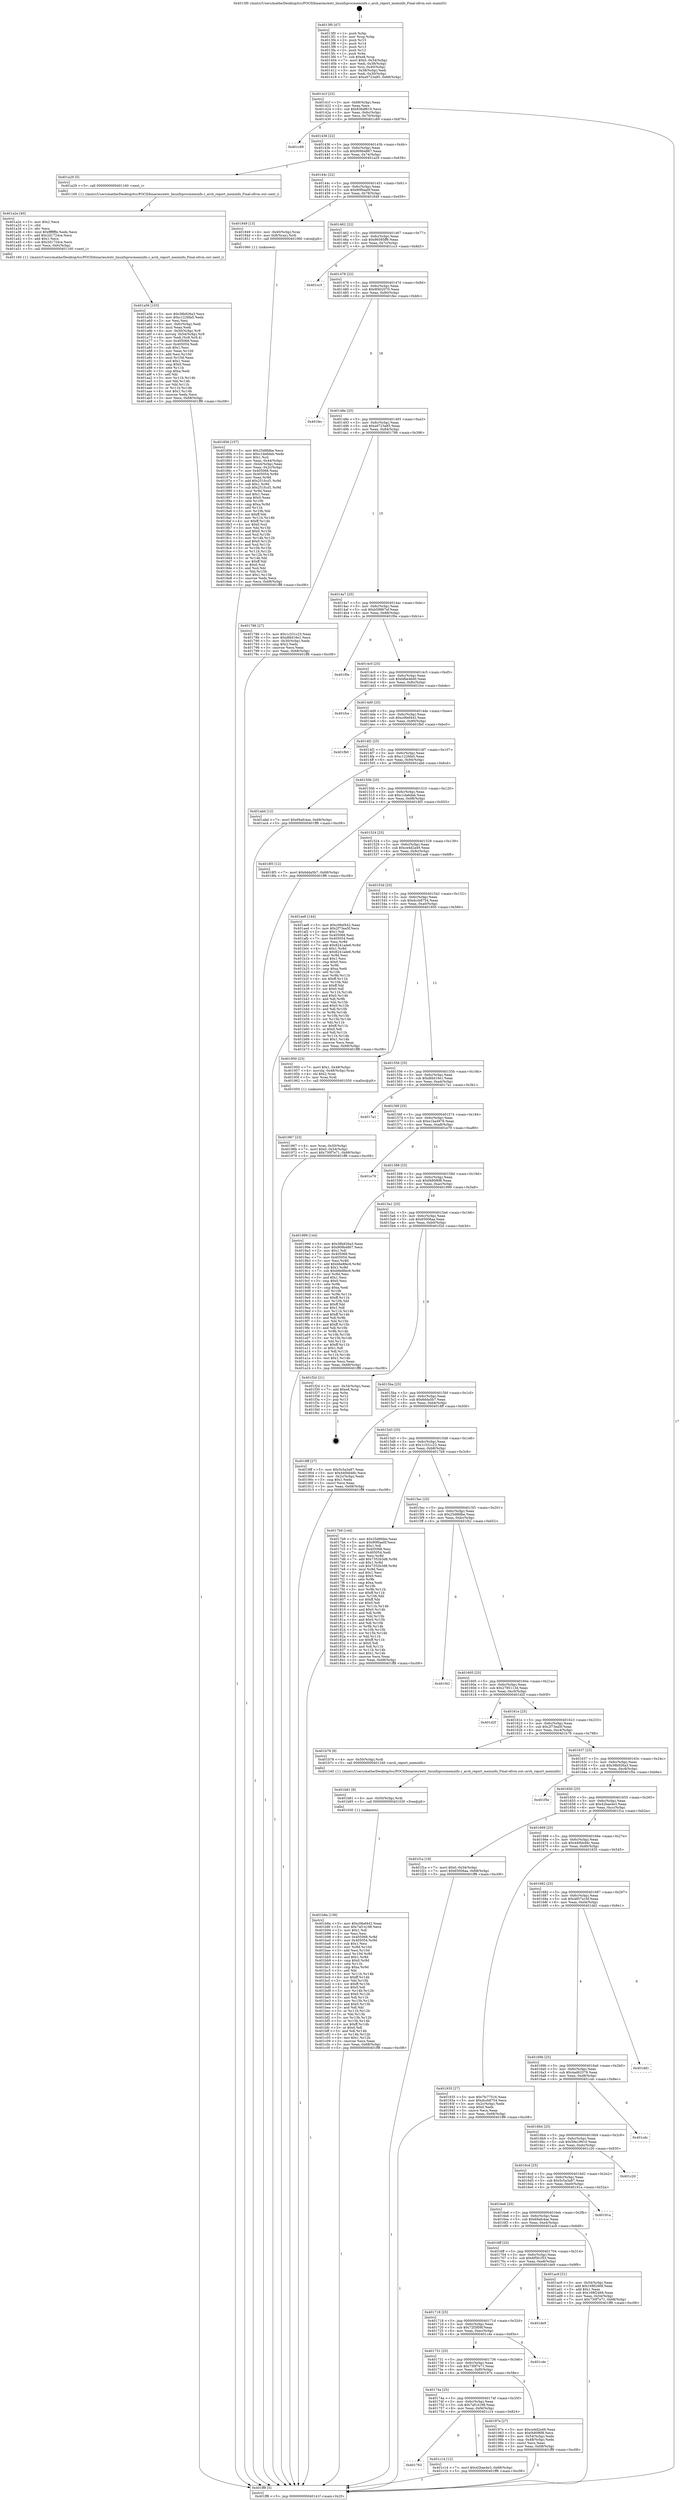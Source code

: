 digraph "0x4013f0" {
  label = "0x4013f0 (/mnt/c/Users/mathe/Desktop/tcc/POCII/binaries/extr_linuxfsprocmeminfo.c_arch_report_meminfo_Final-ollvm.out::main(0))"
  labelloc = "t"
  node[shape=record]

  Entry [label="",width=0.3,height=0.3,shape=circle,fillcolor=black,style=filled]
  "0x40141f" [label="{
     0x40141f [23]\l
     | [instrs]\l
     &nbsp;&nbsp;0x40141f \<+3\>: mov -0x68(%rbp),%eax\l
     &nbsp;&nbsp;0x401422 \<+2\>: mov %eax,%ecx\l
     &nbsp;&nbsp;0x401424 \<+6\>: sub $0x836df619,%ecx\l
     &nbsp;&nbsp;0x40142a \<+3\>: mov %eax,-0x6c(%rbp)\l
     &nbsp;&nbsp;0x40142d \<+3\>: mov %ecx,-0x70(%rbp)\l
     &nbsp;&nbsp;0x401430 \<+6\>: je 0000000000401c69 \<main+0x879\>\l
  }"]
  "0x401c69" [label="{
     0x401c69\l
  }", style=dashed]
  "0x401436" [label="{
     0x401436 [22]\l
     | [instrs]\l
     &nbsp;&nbsp;0x401436 \<+5\>: jmp 000000000040143b \<main+0x4b\>\l
     &nbsp;&nbsp;0x40143b \<+3\>: mov -0x6c(%rbp),%eax\l
     &nbsp;&nbsp;0x40143e \<+5\>: sub $0x909b4867,%eax\l
     &nbsp;&nbsp;0x401443 \<+3\>: mov %eax,-0x74(%rbp)\l
     &nbsp;&nbsp;0x401446 \<+6\>: je 0000000000401a29 \<main+0x639\>\l
  }"]
  Exit [label="",width=0.3,height=0.3,shape=circle,fillcolor=black,style=filled,peripheries=2]
  "0x401a29" [label="{
     0x401a29 [5]\l
     | [instrs]\l
     &nbsp;&nbsp;0x401a29 \<+5\>: call 0000000000401160 \<next_i\>\l
     | [calls]\l
     &nbsp;&nbsp;0x401160 \{1\} (/mnt/c/Users/mathe/Desktop/tcc/POCII/binaries/extr_linuxfsprocmeminfo.c_arch_report_meminfo_Final-ollvm.out::next_i)\l
  }"]
  "0x40144c" [label="{
     0x40144c [22]\l
     | [instrs]\l
     &nbsp;&nbsp;0x40144c \<+5\>: jmp 0000000000401451 \<main+0x61\>\l
     &nbsp;&nbsp;0x401451 \<+3\>: mov -0x6c(%rbp),%eax\l
     &nbsp;&nbsp;0x401454 \<+5\>: sub $0x90f0aa0f,%eax\l
     &nbsp;&nbsp;0x401459 \<+3\>: mov %eax,-0x78(%rbp)\l
     &nbsp;&nbsp;0x40145c \<+6\>: je 0000000000401849 \<main+0x459\>\l
  }"]
  "0x401763" [label="{
     0x401763\l
  }", style=dashed]
  "0x401849" [label="{
     0x401849 [13]\l
     | [instrs]\l
     &nbsp;&nbsp;0x401849 \<+4\>: mov -0x40(%rbp),%rax\l
     &nbsp;&nbsp;0x40184d \<+4\>: mov 0x8(%rax),%rdi\l
     &nbsp;&nbsp;0x401851 \<+5\>: call 0000000000401060 \<atoi@plt\>\l
     | [calls]\l
     &nbsp;&nbsp;0x401060 \{1\} (unknown)\l
  }"]
  "0x401462" [label="{
     0x401462 [22]\l
     | [instrs]\l
     &nbsp;&nbsp;0x401462 \<+5\>: jmp 0000000000401467 \<main+0x77\>\l
     &nbsp;&nbsp;0x401467 \<+3\>: mov -0x6c(%rbp),%eax\l
     &nbsp;&nbsp;0x40146a \<+5\>: sub $0x96585ff9,%eax\l
     &nbsp;&nbsp;0x40146f \<+3\>: mov %eax,-0x7c(%rbp)\l
     &nbsp;&nbsp;0x401472 \<+6\>: je 0000000000401cc3 \<main+0x8d3\>\l
  }"]
  "0x401c14" [label="{
     0x401c14 [12]\l
     | [instrs]\l
     &nbsp;&nbsp;0x401c14 \<+7\>: movl $0x42bae4e3,-0x68(%rbp)\l
     &nbsp;&nbsp;0x401c1b \<+5\>: jmp 0000000000401ff8 \<main+0xc08\>\l
  }"]
  "0x401cc3" [label="{
     0x401cc3\l
  }", style=dashed]
  "0x401478" [label="{
     0x401478 [22]\l
     | [instrs]\l
     &nbsp;&nbsp;0x401478 \<+5\>: jmp 000000000040147d \<main+0x8d\>\l
     &nbsp;&nbsp;0x40147d \<+3\>: mov -0x6c(%rbp),%eax\l
     &nbsp;&nbsp;0x401480 \<+5\>: sub $0x9f402070,%eax\l
     &nbsp;&nbsp;0x401485 \<+3\>: mov %eax,-0x80(%rbp)\l
     &nbsp;&nbsp;0x401488 \<+6\>: je 0000000000401fec \<main+0xbfc\>\l
  }"]
  "0x401b8a" [label="{
     0x401b8a [138]\l
     | [instrs]\l
     &nbsp;&nbsp;0x401b8a \<+5\>: mov $0xc06ef442,%eax\l
     &nbsp;&nbsp;0x401b8f \<+5\>: mov $0x7af14198,%ecx\l
     &nbsp;&nbsp;0x401b94 \<+2\>: mov $0x1,%dl\l
     &nbsp;&nbsp;0x401b96 \<+2\>: xor %esi,%esi\l
     &nbsp;&nbsp;0x401b98 \<+8\>: mov 0x405068,%r8d\l
     &nbsp;&nbsp;0x401ba0 \<+8\>: mov 0x405054,%r9d\l
     &nbsp;&nbsp;0x401ba8 \<+3\>: sub $0x1,%esi\l
     &nbsp;&nbsp;0x401bab \<+3\>: mov %r8d,%r10d\l
     &nbsp;&nbsp;0x401bae \<+3\>: add %esi,%r10d\l
     &nbsp;&nbsp;0x401bb1 \<+4\>: imul %r10d,%r8d\l
     &nbsp;&nbsp;0x401bb5 \<+4\>: and $0x1,%r8d\l
     &nbsp;&nbsp;0x401bb9 \<+4\>: cmp $0x0,%r8d\l
     &nbsp;&nbsp;0x401bbd \<+4\>: sete %r11b\l
     &nbsp;&nbsp;0x401bc1 \<+4\>: cmp $0xa,%r9d\l
     &nbsp;&nbsp;0x401bc5 \<+3\>: setl %bl\l
     &nbsp;&nbsp;0x401bc8 \<+3\>: mov %r11b,%r14b\l
     &nbsp;&nbsp;0x401bcb \<+4\>: xor $0xff,%r14b\l
     &nbsp;&nbsp;0x401bcf \<+3\>: mov %bl,%r15b\l
     &nbsp;&nbsp;0x401bd2 \<+4\>: xor $0xff,%r15b\l
     &nbsp;&nbsp;0x401bd6 \<+3\>: xor $0x0,%dl\l
     &nbsp;&nbsp;0x401bd9 \<+3\>: mov %r14b,%r12b\l
     &nbsp;&nbsp;0x401bdc \<+4\>: and $0x0,%r12b\l
     &nbsp;&nbsp;0x401be0 \<+3\>: and %dl,%r11b\l
     &nbsp;&nbsp;0x401be3 \<+3\>: mov %r15b,%r13b\l
     &nbsp;&nbsp;0x401be6 \<+4\>: and $0x0,%r13b\l
     &nbsp;&nbsp;0x401bea \<+2\>: and %dl,%bl\l
     &nbsp;&nbsp;0x401bec \<+3\>: or %r11b,%r12b\l
     &nbsp;&nbsp;0x401bef \<+3\>: or %bl,%r13b\l
     &nbsp;&nbsp;0x401bf2 \<+3\>: xor %r13b,%r12b\l
     &nbsp;&nbsp;0x401bf5 \<+3\>: or %r15b,%r14b\l
     &nbsp;&nbsp;0x401bf8 \<+4\>: xor $0xff,%r14b\l
     &nbsp;&nbsp;0x401bfc \<+3\>: or $0x0,%dl\l
     &nbsp;&nbsp;0x401bff \<+3\>: and %dl,%r14b\l
     &nbsp;&nbsp;0x401c02 \<+3\>: or %r14b,%r12b\l
     &nbsp;&nbsp;0x401c05 \<+4\>: test $0x1,%r12b\l
     &nbsp;&nbsp;0x401c09 \<+3\>: cmovne %ecx,%eax\l
     &nbsp;&nbsp;0x401c0c \<+3\>: mov %eax,-0x68(%rbp)\l
     &nbsp;&nbsp;0x401c0f \<+5\>: jmp 0000000000401ff8 \<main+0xc08\>\l
  }"]
  "0x401fec" [label="{
     0x401fec\l
  }", style=dashed]
  "0x40148e" [label="{
     0x40148e [25]\l
     | [instrs]\l
     &nbsp;&nbsp;0x40148e \<+5\>: jmp 0000000000401493 \<main+0xa3\>\l
     &nbsp;&nbsp;0x401493 \<+3\>: mov -0x6c(%rbp),%eax\l
     &nbsp;&nbsp;0x401496 \<+5\>: sub $0xa9723a85,%eax\l
     &nbsp;&nbsp;0x40149b \<+6\>: mov %eax,-0x84(%rbp)\l
     &nbsp;&nbsp;0x4014a1 \<+6\>: je 0000000000401786 \<main+0x396\>\l
  }"]
  "0x401b81" [label="{
     0x401b81 [9]\l
     | [instrs]\l
     &nbsp;&nbsp;0x401b81 \<+4\>: mov -0x50(%rbp),%rdi\l
     &nbsp;&nbsp;0x401b85 \<+5\>: call 0000000000401030 \<free@plt\>\l
     | [calls]\l
     &nbsp;&nbsp;0x401030 \{1\} (unknown)\l
  }"]
  "0x401786" [label="{
     0x401786 [27]\l
     | [instrs]\l
     &nbsp;&nbsp;0x401786 \<+5\>: mov $0x1c331c23,%eax\l
     &nbsp;&nbsp;0x40178b \<+5\>: mov $0xdfd416e1,%ecx\l
     &nbsp;&nbsp;0x401790 \<+3\>: mov -0x30(%rbp),%edx\l
     &nbsp;&nbsp;0x401793 \<+3\>: cmp $0x2,%edx\l
     &nbsp;&nbsp;0x401796 \<+3\>: cmovne %ecx,%eax\l
     &nbsp;&nbsp;0x401799 \<+3\>: mov %eax,-0x68(%rbp)\l
     &nbsp;&nbsp;0x40179c \<+5\>: jmp 0000000000401ff8 \<main+0xc08\>\l
  }"]
  "0x4014a7" [label="{
     0x4014a7 [25]\l
     | [instrs]\l
     &nbsp;&nbsp;0x4014a7 \<+5\>: jmp 00000000004014ac \<main+0xbc\>\l
     &nbsp;&nbsp;0x4014ac \<+3\>: mov -0x6c(%rbp),%eax\l
     &nbsp;&nbsp;0x4014af \<+5\>: sub $0xb59867ef,%eax\l
     &nbsp;&nbsp;0x4014b4 \<+6\>: mov %eax,-0x88(%rbp)\l
     &nbsp;&nbsp;0x4014ba \<+6\>: je 0000000000401f0e \<main+0xb1e\>\l
  }"]
  "0x401ff8" [label="{
     0x401ff8 [5]\l
     | [instrs]\l
     &nbsp;&nbsp;0x401ff8 \<+5\>: jmp 000000000040141f \<main+0x2f\>\l
  }"]
  "0x4013f0" [label="{
     0x4013f0 [47]\l
     | [instrs]\l
     &nbsp;&nbsp;0x4013f0 \<+1\>: push %rbp\l
     &nbsp;&nbsp;0x4013f1 \<+3\>: mov %rsp,%rbp\l
     &nbsp;&nbsp;0x4013f4 \<+2\>: push %r15\l
     &nbsp;&nbsp;0x4013f6 \<+2\>: push %r14\l
     &nbsp;&nbsp;0x4013f8 \<+2\>: push %r13\l
     &nbsp;&nbsp;0x4013fa \<+2\>: push %r12\l
     &nbsp;&nbsp;0x4013fc \<+1\>: push %rbx\l
     &nbsp;&nbsp;0x4013fd \<+7\>: sub $0xe8,%rsp\l
     &nbsp;&nbsp;0x401404 \<+7\>: movl $0x0,-0x34(%rbp)\l
     &nbsp;&nbsp;0x40140b \<+3\>: mov %edi,-0x38(%rbp)\l
     &nbsp;&nbsp;0x40140e \<+4\>: mov %rsi,-0x40(%rbp)\l
     &nbsp;&nbsp;0x401412 \<+3\>: mov -0x38(%rbp),%edi\l
     &nbsp;&nbsp;0x401415 \<+3\>: mov %edi,-0x30(%rbp)\l
     &nbsp;&nbsp;0x401418 \<+7\>: movl $0xa9723a85,-0x68(%rbp)\l
  }"]
  "0x401a56" [label="{
     0x401a56 [103]\l
     | [instrs]\l
     &nbsp;&nbsp;0x401a56 \<+5\>: mov $0x38b926a3,%ecx\l
     &nbsp;&nbsp;0x401a5b \<+5\>: mov $0xc1226fa5,%edx\l
     &nbsp;&nbsp;0x401a60 \<+2\>: xor %esi,%esi\l
     &nbsp;&nbsp;0x401a62 \<+6\>: mov -0xfc(%rbp),%edi\l
     &nbsp;&nbsp;0x401a68 \<+3\>: imul %eax,%edi\l
     &nbsp;&nbsp;0x401a6b \<+4\>: mov -0x50(%rbp),%r8\l
     &nbsp;&nbsp;0x401a6f \<+4\>: movslq -0x54(%rbp),%r9\l
     &nbsp;&nbsp;0x401a73 \<+4\>: mov %edi,(%r8,%r9,4)\l
     &nbsp;&nbsp;0x401a77 \<+7\>: mov 0x405068,%eax\l
     &nbsp;&nbsp;0x401a7e \<+7\>: mov 0x405054,%edi\l
     &nbsp;&nbsp;0x401a85 \<+3\>: sub $0x1,%esi\l
     &nbsp;&nbsp;0x401a88 \<+3\>: mov %eax,%r10d\l
     &nbsp;&nbsp;0x401a8b \<+3\>: add %esi,%r10d\l
     &nbsp;&nbsp;0x401a8e \<+4\>: imul %r10d,%eax\l
     &nbsp;&nbsp;0x401a92 \<+3\>: and $0x1,%eax\l
     &nbsp;&nbsp;0x401a95 \<+3\>: cmp $0x0,%eax\l
     &nbsp;&nbsp;0x401a98 \<+4\>: sete %r11b\l
     &nbsp;&nbsp;0x401a9c \<+3\>: cmp $0xa,%edi\l
     &nbsp;&nbsp;0x401a9f \<+3\>: setl %bl\l
     &nbsp;&nbsp;0x401aa2 \<+3\>: mov %r11b,%r14b\l
     &nbsp;&nbsp;0x401aa5 \<+3\>: and %bl,%r14b\l
     &nbsp;&nbsp;0x401aa8 \<+3\>: xor %bl,%r11b\l
     &nbsp;&nbsp;0x401aab \<+3\>: or %r11b,%r14b\l
     &nbsp;&nbsp;0x401aae \<+4\>: test $0x1,%r14b\l
     &nbsp;&nbsp;0x401ab2 \<+3\>: cmovne %edx,%ecx\l
     &nbsp;&nbsp;0x401ab5 \<+3\>: mov %ecx,-0x68(%rbp)\l
     &nbsp;&nbsp;0x401ab8 \<+5\>: jmp 0000000000401ff8 \<main+0xc08\>\l
  }"]
  "0x401f0e" [label="{
     0x401f0e\l
  }", style=dashed]
  "0x4014c0" [label="{
     0x4014c0 [25]\l
     | [instrs]\l
     &nbsp;&nbsp;0x4014c0 \<+5\>: jmp 00000000004014c5 \<main+0xd5\>\l
     &nbsp;&nbsp;0x4014c5 \<+3\>: mov -0x6c(%rbp),%eax\l
     &nbsp;&nbsp;0x4014c8 \<+5\>: sub $0xbfbe46d0,%eax\l
     &nbsp;&nbsp;0x4014cd \<+6\>: mov %eax,-0x8c(%rbp)\l
     &nbsp;&nbsp;0x4014d3 \<+6\>: je 0000000000401fce \<main+0xbde\>\l
  }"]
  "0x401a2e" [label="{
     0x401a2e [40]\l
     | [instrs]\l
     &nbsp;&nbsp;0x401a2e \<+5\>: mov $0x2,%ecx\l
     &nbsp;&nbsp;0x401a33 \<+1\>: cltd\l
     &nbsp;&nbsp;0x401a34 \<+2\>: idiv %ecx\l
     &nbsp;&nbsp;0x401a36 \<+6\>: imul $0xfffffffe,%edx,%ecx\l
     &nbsp;&nbsp;0x401a3c \<+6\>: add $0x2d1724ce,%ecx\l
     &nbsp;&nbsp;0x401a42 \<+3\>: add $0x1,%ecx\l
     &nbsp;&nbsp;0x401a45 \<+6\>: sub $0x2d1724ce,%ecx\l
     &nbsp;&nbsp;0x401a4b \<+6\>: mov %ecx,-0xfc(%rbp)\l
     &nbsp;&nbsp;0x401a51 \<+5\>: call 0000000000401160 \<next_i\>\l
     | [calls]\l
     &nbsp;&nbsp;0x401160 \{1\} (/mnt/c/Users/mathe/Desktop/tcc/POCII/binaries/extr_linuxfsprocmeminfo.c_arch_report_meminfo_Final-ollvm.out::next_i)\l
  }"]
  "0x401fce" [label="{
     0x401fce\l
  }", style=dashed]
  "0x4014d9" [label="{
     0x4014d9 [25]\l
     | [instrs]\l
     &nbsp;&nbsp;0x4014d9 \<+5\>: jmp 00000000004014de \<main+0xee\>\l
     &nbsp;&nbsp;0x4014de \<+3\>: mov -0x6c(%rbp),%eax\l
     &nbsp;&nbsp;0x4014e1 \<+5\>: sub $0xc06ef442,%eax\l
     &nbsp;&nbsp;0x4014e6 \<+6\>: mov %eax,-0x90(%rbp)\l
     &nbsp;&nbsp;0x4014ec \<+6\>: je 0000000000401fb0 \<main+0xbc0\>\l
  }"]
  "0x40174a" [label="{
     0x40174a [25]\l
     | [instrs]\l
     &nbsp;&nbsp;0x40174a \<+5\>: jmp 000000000040174f \<main+0x35f\>\l
     &nbsp;&nbsp;0x40174f \<+3\>: mov -0x6c(%rbp),%eax\l
     &nbsp;&nbsp;0x401752 \<+5\>: sub $0x7af14198,%eax\l
     &nbsp;&nbsp;0x401757 \<+6\>: mov %eax,-0xf4(%rbp)\l
     &nbsp;&nbsp;0x40175d \<+6\>: je 0000000000401c14 \<main+0x824\>\l
  }"]
  "0x401fb0" [label="{
     0x401fb0\l
  }", style=dashed]
  "0x4014f2" [label="{
     0x4014f2 [25]\l
     | [instrs]\l
     &nbsp;&nbsp;0x4014f2 \<+5\>: jmp 00000000004014f7 \<main+0x107\>\l
     &nbsp;&nbsp;0x4014f7 \<+3\>: mov -0x6c(%rbp),%eax\l
     &nbsp;&nbsp;0x4014fa \<+5\>: sub $0xc1226fa5,%eax\l
     &nbsp;&nbsp;0x4014ff \<+6\>: mov %eax,-0x94(%rbp)\l
     &nbsp;&nbsp;0x401505 \<+6\>: je 0000000000401abd \<main+0x6cd\>\l
  }"]
  "0x40197e" [label="{
     0x40197e [27]\l
     | [instrs]\l
     &nbsp;&nbsp;0x40197e \<+5\>: mov $0xce4d2a49,%eax\l
     &nbsp;&nbsp;0x401983 \<+5\>: mov $0xf480f6f8,%ecx\l
     &nbsp;&nbsp;0x401988 \<+3\>: mov -0x54(%rbp),%edx\l
     &nbsp;&nbsp;0x40198b \<+3\>: cmp -0x48(%rbp),%edx\l
     &nbsp;&nbsp;0x40198e \<+3\>: cmovl %ecx,%eax\l
     &nbsp;&nbsp;0x401991 \<+3\>: mov %eax,-0x68(%rbp)\l
     &nbsp;&nbsp;0x401994 \<+5\>: jmp 0000000000401ff8 \<main+0xc08\>\l
  }"]
  "0x401abd" [label="{
     0x401abd [12]\l
     | [instrs]\l
     &nbsp;&nbsp;0x401abd \<+7\>: movl $0x69afc4ae,-0x68(%rbp)\l
     &nbsp;&nbsp;0x401ac4 \<+5\>: jmp 0000000000401ff8 \<main+0xc08\>\l
  }"]
  "0x40150b" [label="{
     0x40150b [25]\l
     | [instrs]\l
     &nbsp;&nbsp;0x40150b \<+5\>: jmp 0000000000401510 \<main+0x120\>\l
     &nbsp;&nbsp;0x401510 \<+3\>: mov -0x6c(%rbp),%eax\l
     &nbsp;&nbsp;0x401513 \<+5\>: sub $0xc1da6dab,%eax\l
     &nbsp;&nbsp;0x401518 \<+6\>: mov %eax,-0x98(%rbp)\l
     &nbsp;&nbsp;0x40151e \<+6\>: je 00000000004018f3 \<main+0x503\>\l
  }"]
  "0x401731" [label="{
     0x401731 [25]\l
     | [instrs]\l
     &nbsp;&nbsp;0x401731 \<+5\>: jmp 0000000000401736 \<main+0x346\>\l
     &nbsp;&nbsp;0x401736 \<+3\>: mov -0x6c(%rbp),%eax\l
     &nbsp;&nbsp;0x401739 \<+5\>: sub $0x730f7e71,%eax\l
     &nbsp;&nbsp;0x40173e \<+6\>: mov %eax,-0xf0(%rbp)\l
     &nbsp;&nbsp;0x401744 \<+6\>: je 000000000040197e \<main+0x58e\>\l
  }"]
  "0x4018f3" [label="{
     0x4018f3 [12]\l
     | [instrs]\l
     &nbsp;&nbsp;0x4018f3 \<+7\>: movl $0x6dda5b7,-0x68(%rbp)\l
     &nbsp;&nbsp;0x4018fa \<+5\>: jmp 0000000000401ff8 \<main+0xc08\>\l
  }"]
  "0x401524" [label="{
     0x401524 [25]\l
     | [instrs]\l
     &nbsp;&nbsp;0x401524 \<+5\>: jmp 0000000000401529 \<main+0x139\>\l
     &nbsp;&nbsp;0x401529 \<+3\>: mov -0x6c(%rbp),%eax\l
     &nbsp;&nbsp;0x40152c \<+5\>: sub $0xce4d2a49,%eax\l
     &nbsp;&nbsp;0x401531 \<+6\>: mov %eax,-0x9c(%rbp)\l
     &nbsp;&nbsp;0x401537 \<+6\>: je 0000000000401ae8 \<main+0x6f8\>\l
  }"]
  "0x401c4e" [label="{
     0x401c4e\l
  }", style=dashed]
  "0x401ae8" [label="{
     0x401ae8 [144]\l
     | [instrs]\l
     &nbsp;&nbsp;0x401ae8 \<+5\>: mov $0xc06ef442,%eax\l
     &nbsp;&nbsp;0x401aed \<+5\>: mov $0x2f73ea5f,%ecx\l
     &nbsp;&nbsp;0x401af2 \<+2\>: mov $0x1,%dl\l
     &nbsp;&nbsp;0x401af4 \<+7\>: mov 0x405068,%esi\l
     &nbsp;&nbsp;0x401afb \<+7\>: mov 0x405054,%edi\l
     &nbsp;&nbsp;0x401b02 \<+3\>: mov %esi,%r8d\l
     &nbsp;&nbsp;0x401b05 \<+7\>: add $0x8241ade6,%r8d\l
     &nbsp;&nbsp;0x401b0c \<+4\>: sub $0x1,%r8d\l
     &nbsp;&nbsp;0x401b10 \<+7\>: sub $0x8241ade6,%r8d\l
     &nbsp;&nbsp;0x401b17 \<+4\>: imul %r8d,%esi\l
     &nbsp;&nbsp;0x401b1b \<+3\>: and $0x1,%esi\l
     &nbsp;&nbsp;0x401b1e \<+3\>: cmp $0x0,%esi\l
     &nbsp;&nbsp;0x401b21 \<+4\>: sete %r9b\l
     &nbsp;&nbsp;0x401b25 \<+3\>: cmp $0xa,%edi\l
     &nbsp;&nbsp;0x401b28 \<+4\>: setl %r10b\l
     &nbsp;&nbsp;0x401b2c \<+3\>: mov %r9b,%r11b\l
     &nbsp;&nbsp;0x401b2f \<+4\>: xor $0xff,%r11b\l
     &nbsp;&nbsp;0x401b33 \<+3\>: mov %r10b,%bl\l
     &nbsp;&nbsp;0x401b36 \<+3\>: xor $0xff,%bl\l
     &nbsp;&nbsp;0x401b39 \<+3\>: xor $0x0,%dl\l
     &nbsp;&nbsp;0x401b3c \<+3\>: mov %r11b,%r14b\l
     &nbsp;&nbsp;0x401b3f \<+4\>: and $0x0,%r14b\l
     &nbsp;&nbsp;0x401b43 \<+3\>: and %dl,%r9b\l
     &nbsp;&nbsp;0x401b46 \<+3\>: mov %bl,%r15b\l
     &nbsp;&nbsp;0x401b49 \<+4\>: and $0x0,%r15b\l
     &nbsp;&nbsp;0x401b4d \<+3\>: and %dl,%r10b\l
     &nbsp;&nbsp;0x401b50 \<+3\>: or %r9b,%r14b\l
     &nbsp;&nbsp;0x401b53 \<+3\>: or %r10b,%r15b\l
     &nbsp;&nbsp;0x401b56 \<+3\>: xor %r15b,%r14b\l
     &nbsp;&nbsp;0x401b59 \<+3\>: or %bl,%r11b\l
     &nbsp;&nbsp;0x401b5c \<+4\>: xor $0xff,%r11b\l
     &nbsp;&nbsp;0x401b60 \<+3\>: or $0x0,%dl\l
     &nbsp;&nbsp;0x401b63 \<+3\>: and %dl,%r11b\l
     &nbsp;&nbsp;0x401b66 \<+3\>: or %r11b,%r14b\l
     &nbsp;&nbsp;0x401b69 \<+4\>: test $0x1,%r14b\l
     &nbsp;&nbsp;0x401b6d \<+3\>: cmovne %ecx,%eax\l
     &nbsp;&nbsp;0x401b70 \<+3\>: mov %eax,-0x68(%rbp)\l
     &nbsp;&nbsp;0x401b73 \<+5\>: jmp 0000000000401ff8 \<main+0xc08\>\l
  }"]
  "0x40153d" [label="{
     0x40153d [25]\l
     | [instrs]\l
     &nbsp;&nbsp;0x40153d \<+5\>: jmp 0000000000401542 \<main+0x152\>\l
     &nbsp;&nbsp;0x401542 \<+3\>: mov -0x6c(%rbp),%eax\l
     &nbsp;&nbsp;0x401545 \<+5\>: sub $0xdccb8754,%eax\l
     &nbsp;&nbsp;0x40154a \<+6\>: mov %eax,-0xa0(%rbp)\l
     &nbsp;&nbsp;0x401550 \<+6\>: je 0000000000401950 \<main+0x560\>\l
  }"]
  "0x401718" [label="{
     0x401718 [25]\l
     | [instrs]\l
     &nbsp;&nbsp;0x401718 \<+5\>: jmp 000000000040171d \<main+0x32d\>\l
     &nbsp;&nbsp;0x40171d \<+3\>: mov -0x6c(%rbp),%eax\l
     &nbsp;&nbsp;0x401720 \<+5\>: sub $0x72f3f09f,%eax\l
     &nbsp;&nbsp;0x401725 \<+6\>: mov %eax,-0xec(%rbp)\l
     &nbsp;&nbsp;0x40172b \<+6\>: je 0000000000401c4e \<main+0x85e\>\l
  }"]
  "0x401950" [label="{
     0x401950 [23]\l
     | [instrs]\l
     &nbsp;&nbsp;0x401950 \<+7\>: movl $0x1,-0x48(%rbp)\l
     &nbsp;&nbsp;0x401957 \<+4\>: movslq -0x48(%rbp),%rax\l
     &nbsp;&nbsp;0x40195b \<+4\>: shl $0x2,%rax\l
     &nbsp;&nbsp;0x40195f \<+3\>: mov %rax,%rdi\l
     &nbsp;&nbsp;0x401962 \<+5\>: call 0000000000401050 \<malloc@plt\>\l
     | [calls]\l
     &nbsp;&nbsp;0x401050 \{1\} (unknown)\l
  }"]
  "0x401556" [label="{
     0x401556 [25]\l
     | [instrs]\l
     &nbsp;&nbsp;0x401556 \<+5\>: jmp 000000000040155b \<main+0x16b\>\l
     &nbsp;&nbsp;0x40155b \<+3\>: mov -0x6c(%rbp),%eax\l
     &nbsp;&nbsp;0x40155e \<+5\>: sub $0xdfd416e1,%eax\l
     &nbsp;&nbsp;0x401563 \<+6\>: mov %eax,-0xa4(%rbp)\l
     &nbsp;&nbsp;0x401569 \<+6\>: je 00000000004017a1 \<main+0x3b1\>\l
  }"]
  "0x401de9" [label="{
     0x401de9\l
  }", style=dashed]
  "0x4017a1" [label="{
     0x4017a1\l
  }", style=dashed]
  "0x40156f" [label="{
     0x40156f [25]\l
     | [instrs]\l
     &nbsp;&nbsp;0x40156f \<+5\>: jmp 0000000000401574 \<main+0x184\>\l
     &nbsp;&nbsp;0x401574 \<+3\>: mov -0x6c(%rbp),%eax\l
     &nbsp;&nbsp;0x401577 \<+5\>: sub $0xe1ba4976,%eax\l
     &nbsp;&nbsp;0x40157c \<+6\>: mov %eax,-0xa8(%rbp)\l
     &nbsp;&nbsp;0x401582 \<+6\>: je 0000000000401e79 \<main+0xa89\>\l
  }"]
  "0x4016ff" [label="{
     0x4016ff [25]\l
     | [instrs]\l
     &nbsp;&nbsp;0x4016ff \<+5\>: jmp 0000000000401704 \<main+0x314\>\l
     &nbsp;&nbsp;0x401704 \<+3\>: mov -0x6c(%rbp),%eax\l
     &nbsp;&nbsp;0x401707 \<+5\>: sub $0x6f581f53,%eax\l
     &nbsp;&nbsp;0x40170c \<+6\>: mov %eax,-0xe8(%rbp)\l
     &nbsp;&nbsp;0x401712 \<+6\>: je 0000000000401de9 \<main+0x9f9\>\l
  }"]
  "0x401e79" [label="{
     0x401e79\l
  }", style=dashed]
  "0x401588" [label="{
     0x401588 [25]\l
     | [instrs]\l
     &nbsp;&nbsp;0x401588 \<+5\>: jmp 000000000040158d \<main+0x19d\>\l
     &nbsp;&nbsp;0x40158d \<+3\>: mov -0x6c(%rbp),%eax\l
     &nbsp;&nbsp;0x401590 \<+5\>: sub $0xf480f6f8,%eax\l
     &nbsp;&nbsp;0x401595 \<+6\>: mov %eax,-0xac(%rbp)\l
     &nbsp;&nbsp;0x40159b \<+6\>: je 0000000000401999 \<main+0x5a9\>\l
  }"]
  "0x401ac9" [label="{
     0x401ac9 [31]\l
     | [instrs]\l
     &nbsp;&nbsp;0x401ac9 \<+3\>: mov -0x54(%rbp),%eax\l
     &nbsp;&nbsp;0x401acc \<+5\>: add $0x168f2468,%eax\l
     &nbsp;&nbsp;0x401ad1 \<+3\>: add $0x1,%eax\l
     &nbsp;&nbsp;0x401ad4 \<+5\>: sub $0x168f2468,%eax\l
     &nbsp;&nbsp;0x401ad9 \<+3\>: mov %eax,-0x54(%rbp)\l
     &nbsp;&nbsp;0x401adc \<+7\>: movl $0x730f7e71,-0x68(%rbp)\l
     &nbsp;&nbsp;0x401ae3 \<+5\>: jmp 0000000000401ff8 \<main+0xc08\>\l
  }"]
  "0x401999" [label="{
     0x401999 [144]\l
     | [instrs]\l
     &nbsp;&nbsp;0x401999 \<+5\>: mov $0x38b926a3,%eax\l
     &nbsp;&nbsp;0x40199e \<+5\>: mov $0x909b4867,%ecx\l
     &nbsp;&nbsp;0x4019a3 \<+2\>: mov $0x1,%dl\l
     &nbsp;&nbsp;0x4019a5 \<+7\>: mov 0x405068,%esi\l
     &nbsp;&nbsp;0x4019ac \<+7\>: mov 0x405054,%edi\l
     &nbsp;&nbsp;0x4019b3 \<+3\>: mov %esi,%r8d\l
     &nbsp;&nbsp;0x4019b6 \<+7\>: add $0xb6e8fec6,%r8d\l
     &nbsp;&nbsp;0x4019bd \<+4\>: sub $0x1,%r8d\l
     &nbsp;&nbsp;0x4019c1 \<+7\>: sub $0xb6e8fec6,%r8d\l
     &nbsp;&nbsp;0x4019c8 \<+4\>: imul %r8d,%esi\l
     &nbsp;&nbsp;0x4019cc \<+3\>: and $0x1,%esi\l
     &nbsp;&nbsp;0x4019cf \<+3\>: cmp $0x0,%esi\l
     &nbsp;&nbsp;0x4019d2 \<+4\>: sete %r9b\l
     &nbsp;&nbsp;0x4019d6 \<+3\>: cmp $0xa,%edi\l
     &nbsp;&nbsp;0x4019d9 \<+4\>: setl %r10b\l
     &nbsp;&nbsp;0x4019dd \<+3\>: mov %r9b,%r11b\l
     &nbsp;&nbsp;0x4019e0 \<+4\>: xor $0xff,%r11b\l
     &nbsp;&nbsp;0x4019e4 \<+3\>: mov %r10b,%bl\l
     &nbsp;&nbsp;0x4019e7 \<+3\>: xor $0xff,%bl\l
     &nbsp;&nbsp;0x4019ea \<+3\>: xor $0x1,%dl\l
     &nbsp;&nbsp;0x4019ed \<+3\>: mov %r11b,%r14b\l
     &nbsp;&nbsp;0x4019f0 \<+4\>: and $0xff,%r14b\l
     &nbsp;&nbsp;0x4019f4 \<+3\>: and %dl,%r9b\l
     &nbsp;&nbsp;0x4019f7 \<+3\>: mov %bl,%r15b\l
     &nbsp;&nbsp;0x4019fa \<+4\>: and $0xff,%r15b\l
     &nbsp;&nbsp;0x4019fe \<+3\>: and %dl,%r10b\l
     &nbsp;&nbsp;0x401a01 \<+3\>: or %r9b,%r14b\l
     &nbsp;&nbsp;0x401a04 \<+3\>: or %r10b,%r15b\l
     &nbsp;&nbsp;0x401a07 \<+3\>: xor %r15b,%r14b\l
     &nbsp;&nbsp;0x401a0a \<+3\>: or %bl,%r11b\l
     &nbsp;&nbsp;0x401a0d \<+4\>: xor $0xff,%r11b\l
     &nbsp;&nbsp;0x401a11 \<+3\>: or $0x1,%dl\l
     &nbsp;&nbsp;0x401a14 \<+3\>: and %dl,%r11b\l
     &nbsp;&nbsp;0x401a17 \<+3\>: or %r11b,%r14b\l
     &nbsp;&nbsp;0x401a1a \<+4\>: test $0x1,%r14b\l
     &nbsp;&nbsp;0x401a1e \<+3\>: cmovne %ecx,%eax\l
     &nbsp;&nbsp;0x401a21 \<+3\>: mov %eax,-0x68(%rbp)\l
     &nbsp;&nbsp;0x401a24 \<+5\>: jmp 0000000000401ff8 \<main+0xc08\>\l
  }"]
  "0x4015a1" [label="{
     0x4015a1 [25]\l
     | [instrs]\l
     &nbsp;&nbsp;0x4015a1 \<+5\>: jmp 00000000004015a6 \<main+0x1b6\>\l
     &nbsp;&nbsp;0x4015a6 \<+3\>: mov -0x6c(%rbp),%eax\l
     &nbsp;&nbsp;0x4015a9 \<+5\>: sub $0x65006aa,%eax\l
     &nbsp;&nbsp;0x4015ae \<+6\>: mov %eax,-0xb0(%rbp)\l
     &nbsp;&nbsp;0x4015b4 \<+6\>: je 0000000000401f2d \<main+0xb3d\>\l
  }"]
  "0x4016e6" [label="{
     0x4016e6 [25]\l
     | [instrs]\l
     &nbsp;&nbsp;0x4016e6 \<+5\>: jmp 00000000004016eb \<main+0x2fb\>\l
     &nbsp;&nbsp;0x4016eb \<+3\>: mov -0x6c(%rbp),%eax\l
     &nbsp;&nbsp;0x4016ee \<+5\>: sub $0x69afc4ae,%eax\l
     &nbsp;&nbsp;0x4016f3 \<+6\>: mov %eax,-0xe4(%rbp)\l
     &nbsp;&nbsp;0x4016f9 \<+6\>: je 0000000000401ac9 \<main+0x6d9\>\l
  }"]
  "0x401f2d" [label="{
     0x401f2d [21]\l
     | [instrs]\l
     &nbsp;&nbsp;0x401f2d \<+3\>: mov -0x34(%rbp),%eax\l
     &nbsp;&nbsp;0x401f30 \<+7\>: add $0xe8,%rsp\l
     &nbsp;&nbsp;0x401f37 \<+1\>: pop %rbx\l
     &nbsp;&nbsp;0x401f38 \<+2\>: pop %r12\l
     &nbsp;&nbsp;0x401f3a \<+2\>: pop %r13\l
     &nbsp;&nbsp;0x401f3c \<+2\>: pop %r14\l
     &nbsp;&nbsp;0x401f3e \<+2\>: pop %r15\l
     &nbsp;&nbsp;0x401f40 \<+1\>: pop %rbp\l
     &nbsp;&nbsp;0x401f41 \<+1\>: ret\l
  }"]
  "0x4015ba" [label="{
     0x4015ba [25]\l
     | [instrs]\l
     &nbsp;&nbsp;0x4015ba \<+5\>: jmp 00000000004015bf \<main+0x1cf\>\l
     &nbsp;&nbsp;0x4015bf \<+3\>: mov -0x6c(%rbp),%eax\l
     &nbsp;&nbsp;0x4015c2 \<+5\>: sub $0x6dda5b7,%eax\l
     &nbsp;&nbsp;0x4015c7 \<+6\>: mov %eax,-0xb4(%rbp)\l
     &nbsp;&nbsp;0x4015cd \<+6\>: je 00000000004018ff \<main+0x50f\>\l
  }"]
  "0x40191a" [label="{
     0x40191a\l
  }", style=dashed]
  "0x4018ff" [label="{
     0x4018ff [27]\l
     | [instrs]\l
     &nbsp;&nbsp;0x4018ff \<+5\>: mov $0x5c5a3a87,%eax\l
     &nbsp;&nbsp;0x401904 \<+5\>: mov $0x440bb48c,%ecx\l
     &nbsp;&nbsp;0x401909 \<+3\>: mov -0x2c(%rbp),%edx\l
     &nbsp;&nbsp;0x40190c \<+3\>: cmp $0x1,%edx\l
     &nbsp;&nbsp;0x40190f \<+3\>: cmovl %ecx,%eax\l
     &nbsp;&nbsp;0x401912 \<+3\>: mov %eax,-0x68(%rbp)\l
     &nbsp;&nbsp;0x401915 \<+5\>: jmp 0000000000401ff8 \<main+0xc08\>\l
  }"]
  "0x4015d3" [label="{
     0x4015d3 [25]\l
     | [instrs]\l
     &nbsp;&nbsp;0x4015d3 \<+5\>: jmp 00000000004015d8 \<main+0x1e8\>\l
     &nbsp;&nbsp;0x4015d8 \<+3\>: mov -0x6c(%rbp),%eax\l
     &nbsp;&nbsp;0x4015db \<+5\>: sub $0x1c331c23,%eax\l
     &nbsp;&nbsp;0x4015e0 \<+6\>: mov %eax,-0xb8(%rbp)\l
     &nbsp;&nbsp;0x4015e6 \<+6\>: je 00000000004017b9 \<main+0x3c9\>\l
  }"]
  "0x4016cd" [label="{
     0x4016cd [25]\l
     | [instrs]\l
     &nbsp;&nbsp;0x4016cd \<+5\>: jmp 00000000004016d2 \<main+0x2e2\>\l
     &nbsp;&nbsp;0x4016d2 \<+3\>: mov -0x6c(%rbp),%eax\l
     &nbsp;&nbsp;0x4016d5 \<+5\>: sub $0x5c5a3a87,%eax\l
     &nbsp;&nbsp;0x4016da \<+6\>: mov %eax,-0xe0(%rbp)\l
     &nbsp;&nbsp;0x4016e0 \<+6\>: je 000000000040191a \<main+0x52a\>\l
  }"]
  "0x4017b9" [label="{
     0x4017b9 [144]\l
     | [instrs]\l
     &nbsp;&nbsp;0x4017b9 \<+5\>: mov $0x25d8fdbe,%eax\l
     &nbsp;&nbsp;0x4017be \<+5\>: mov $0x90f0aa0f,%ecx\l
     &nbsp;&nbsp;0x4017c3 \<+2\>: mov $0x1,%dl\l
     &nbsp;&nbsp;0x4017c5 \<+7\>: mov 0x405068,%esi\l
     &nbsp;&nbsp;0x4017cc \<+7\>: mov 0x405054,%edi\l
     &nbsp;&nbsp;0x4017d3 \<+3\>: mov %esi,%r8d\l
     &nbsp;&nbsp;0x4017d6 \<+7\>: add $0x7352b3d8,%r8d\l
     &nbsp;&nbsp;0x4017dd \<+4\>: sub $0x1,%r8d\l
     &nbsp;&nbsp;0x4017e1 \<+7\>: sub $0x7352b3d8,%r8d\l
     &nbsp;&nbsp;0x4017e8 \<+4\>: imul %r8d,%esi\l
     &nbsp;&nbsp;0x4017ec \<+3\>: and $0x1,%esi\l
     &nbsp;&nbsp;0x4017ef \<+3\>: cmp $0x0,%esi\l
     &nbsp;&nbsp;0x4017f2 \<+4\>: sete %r9b\l
     &nbsp;&nbsp;0x4017f6 \<+3\>: cmp $0xa,%edi\l
     &nbsp;&nbsp;0x4017f9 \<+4\>: setl %r10b\l
     &nbsp;&nbsp;0x4017fd \<+3\>: mov %r9b,%r11b\l
     &nbsp;&nbsp;0x401800 \<+4\>: xor $0xff,%r11b\l
     &nbsp;&nbsp;0x401804 \<+3\>: mov %r10b,%bl\l
     &nbsp;&nbsp;0x401807 \<+3\>: xor $0xff,%bl\l
     &nbsp;&nbsp;0x40180a \<+3\>: xor $0x0,%dl\l
     &nbsp;&nbsp;0x40180d \<+3\>: mov %r11b,%r14b\l
     &nbsp;&nbsp;0x401810 \<+4\>: and $0x0,%r14b\l
     &nbsp;&nbsp;0x401814 \<+3\>: and %dl,%r9b\l
     &nbsp;&nbsp;0x401817 \<+3\>: mov %bl,%r15b\l
     &nbsp;&nbsp;0x40181a \<+4\>: and $0x0,%r15b\l
     &nbsp;&nbsp;0x40181e \<+3\>: and %dl,%r10b\l
     &nbsp;&nbsp;0x401821 \<+3\>: or %r9b,%r14b\l
     &nbsp;&nbsp;0x401824 \<+3\>: or %r10b,%r15b\l
     &nbsp;&nbsp;0x401827 \<+3\>: xor %r15b,%r14b\l
     &nbsp;&nbsp;0x40182a \<+3\>: or %bl,%r11b\l
     &nbsp;&nbsp;0x40182d \<+4\>: xor $0xff,%r11b\l
     &nbsp;&nbsp;0x401831 \<+3\>: or $0x0,%dl\l
     &nbsp;&nbsp;0x401834 \<+3\>: and %dl,%r11b\l
     &nbsp;&nbsp;0x401837 \<+3\>: or %r11b,%r14b\l
     &nbsp;&nbsp;0x40183a \<+4\>: test $0x1,%r14b\l
     &nbsp;&nbsp;0x40183e \<+3\>: cmovne %ecx,%eax\l
     &nbsp;&nbsp;0x401841 \<+3\>: mov %eax,-0x68(%rbp)\l
     &nbsp;&nbsp;0x401844 \<+5\>: jmp 0000000000401ff8 \<main+0xc08\>\l
  }"]
  "0x4015ec" [label="{
     0x4015ec [25]\l
     | [instrs]\l
     &nbsp;&nbsp;0x4015ec \<+5\>: jmp 00000000004015f1 \<main+0x201\>\l
     &nbsp;&nbsp;0x4015f1 \<+3\>: mov -0x6c(%rbp),%eax\l
     &nbsp;&nbsp;0x4015f4 \<+5\>: sub $0x25d8fdbe,%eax\l
     &nbsp;&nbsp;0x4015f9 \<+6\>: mov %eax,-0xbc(%rbp)\l
     &nbsp;&nbsp;0x4015ff \<+6\>: je 0000000000401f42 \<main+0xb52\>\l
  }"]
  "0x401856" [label="{
     0x401856 [157]\l
     | [instrs]\l
     &nbsp;&nbsp;0x401856 \<+5\>: mov $0x25d8fdbe,%ecx\l
     &nbsp;&nbsp;0x40185b \<+5\>: mov $0xc1da6dab,%edx\l
     &nbsp;&nbsp;0x401860 \<+3\>: mov $0x1,%sil\l
     &nbsp;&nbsp;0x401863 \<+3\>: mov %eax,-0x44(%rbp)\l
     &nbsp;&nbsp;0x401866 \<+3\>: mov -0x44(%rbp),%eax\l
     &nbsp;&nbsp;0x401869 \<+3\>: mov %eax,-0x2c(%rbp)\l
     &nbsp;&nbsp;0x40186c \<+7\>: mov 0x405068,%eax\l
     &nbsp;&nbsp;0x401873 \<+8\>: mov 0x405054,%r8d\l
     &nbsp;&nbsp;0x40187b \<+3\>: mov %eax,%r9d\l
     &nbsp;&nbsp;0x40187e \<+7\>: add $0x251fccf1,%r9d\l
     &nbsp;&nbsp;0x401885 \<+4\>: sub $0x1,%r9d\l
     &nbsp;&nbsp;0x401889 \<+7\>: sub $0x251fccf1,%r9d\l
     &nbsp;&nbsp;0x401890 \<+4\>: imul %r9d,%eax\l
     &nbsp;&nbsp;0x401894 \<+3\>: and $0x1,%eax\l
     &nbsp;&nbsp;0x401897 \<+3\>: cmp $0x0,%eax\l
     &nbsp;&nbsp;0x40189a \<+4\>: sete %r10b\l
     &nbsp;&nbsp;0x40189e \<+4\>: cmp $0xa,%r8d\l
     &nbsp;&nbsp;0x4018a2 \<+4\>: setl %r11b\l
     &nbsp;&nbsp;0x4018a6 \<+3\>: mov %r10b,%bl\l
     &nbsp;&nbsp;0x4018a9 \<+3\>: xor $0xff,%bl\l
     &nbsp;&nbsp;0x4018ac \<+3\>: mov %r11b,%r14b\l
     &nbsp;&nbsp;0x4018af \<+4\>: xor $0xff,%r14b\l
     &nbsp;&nbsp;0x4018b3 \<+4\>: xor $0x0,%sil\l
     &nbsp;&nbsp;0x4018b7 \<+3\>: mov %bl,%r15b\l
     &nbsp;&nbsp;0x4018ba \<+4\>: and $0x0,%r15b\l
     &nbsp;&nbsp;0x4018be \<+3\>: and %sil,%r10b\l
     &nbsp;&nbsp;0x4018c1 \<+3\>: mov %r14b,%r12b\l
     &nbsp;&nbsp;0x4018c4 \<+4\>: and $0x0,%r12b\l
     &nbsp;&nbsp;0x4018c8 \<+3\>: and %sil,%r11b\l
     &nbsp;&nbsp;0x4018cb \<+3\>: or %r10b,%r15b\l
     &nbsp;&nbsp;0x4018ce \<+3\>: or %r11b,%r12b\l
     &nbsp;&nbsp;0x4018d1 \<+3\>: xor %r12b,%r15b\l
     &nbsp;&nbsp;0x4018d4 \<+3\>: or %r14b,%bl\l
     &nbsp;&nbsp;0x4018d7 \<+3\>: xor $0xff,%bl\l
     &nbsp;&nbsp;0x4018da \<+4\>: or $0x0,%sil\l
     &nbsp;&nbsp;0x4018de \<+3\>: and %sil,%bl\l
     &nbsp;&nbsp;0x4018e1 \<+3\>: or %bl,%r15b\l
     &nbsp;&nbsp;0x4018e4 \<+4\>: test $0x1,%r15b\l
     &nbsp;&nbsp;0x4018e8 \<+3\>: cmovne %edx,%ecx\l
     &nbsp;&nbsp;0x4018eb \<+3\>: mov %ecx,-0x68(%rbp)\l
     &nbsp;&nbsp;0x4018ee \<+5\>: jmp 0000000000401ff8 \<main+0xc08\>\l
  }"]
  "0x401c20" [label="{
     0x401c20\l
  }", style=dashed]
  "0x401f42" [label="{
     0x401f42\l
  }", style=dashed]
  "0x401605" [label="{
     0x401605 [25]\l
     | [instrs]\l
     &nbsp;&nbsp;0x401605 \<+5\>: jmp 000000000040160a \<main+0x21a\>\l
     &nbsp;&nbsp;0x40160a \<+3\>: mov -0x6c(%rbp),%eax\l
     &nbsp;&nbsp;0x40160d \<+5\>: sub $0x2785113d,%eax\l
     &nbsp;&nbsp;0x401612 \<+6\>: mov %eax,-0xc0(%rbp)\l
     &nbsp;&nbsp;0x401618 \<+6\>: je 0000000000401d2f \<main+0x93f\>\l
  }"]
  "0x4016b4" [label="{
     0x4016b4 [25]\l
     | [instrs]\l
     &nbsp;&nbsp;0x4016b4 \<+5\>: jmp 00000000004016b9 \<main+0x2c9\>\l
     &nbsp;&nbsp;0x4016b9 \<+3\>: mov -0x6c(%rbp),%eax\l
     &nbsp;&nbsp;0x4016bc \<+5\>: sub $0x59e18910,%eax\l
     &nbsp;&nbsp;0x4016c1 \<+6\>: mov %eax,-0xdc(%rbp)\l
     &nbsp;&nbsp;0x4016c7 \<+6\>: je 0000000000401c20 \<main+0x830\>\l
  }"]
  "0x401d2f" [label="{
     0x401d2f\l
  }", style=dashed]
  "0x40161e" [label="{
     0x40161e [25]\l
     | [instrs]\l
     &nbsp;&nbsp;0x40161e \<+5\>: jmp 0000000000401623 \<main+0x233\>\l
     &nbsp;&nbsp;0x401623 \<+3\>: mov -0x6c(%rbp),%eax\l
     &nbsp;&nbsp;0x401626 \<+5\>: sub $0x2f73ea5f,%eax\l
     &nbsp;&nbsp;0x40162b \<+6\>: mov %eax,-0xc4(%rbp)\l
     &nbsp;&nbsp;0x401631 \<+6\>: je 0000000000401b78 \<main+0x788\>\l
  }"]
  "0x401cdc" [label="{
     0x401cdc\l
  }", style=dashed]
  "0x401b78" [label="{
     0x401b78 [9]\l
     | [instrs]\l
     &nbsp;&nbsp;0x401b78 \<+4\>: mov -0x50(%rbp),%rdi\l
     &nbsp;&nbsp;0x401b7c \<+5\>: call 0000000000401240 \<arch_report_meminfo\>\l
     | [calls]\l
     &nbsp;&nbsp;0x401240 \{1\} (/mnt/c/Users/mathe/Desktop/tcc/POCII/binaries/extr_linuxfsprocmeminfo.c_arch_report_meminfo_Final-ollvm.out::arch_report_meminfo)\l
  }"]
  "0x401637" [label="{
     0x401637 [25]\l
     | [instrs]\l
     &nbsp;&nbsp;0x401637 \<+5\>: jmp 000000000040163c \<main+0x24c\>\l
     &nbsp;&nbsp;0x40163c \<+3\>: mov -0x6c(%rbp),%eax\l
     &nbsp;&nbsp;0x40163f \<+5\>: sub $0x38b926a3,%eax\l
     &nbsp;&nbsp;0x401644 \<+6\>: mov %eax,-0xc8(%rbp)\l
     &nbsp;&nbsp;0x40164a \<+6\>: je 0000000000401f5e \<main+0xb6e\>\l
  }"]
  "0x40169b" [label="{
     0x40169b [25]\l
     | [instrs]\l
     &nbsp;&nbsp;0x40169b \<+5\>: jmp 00000000004016a0 \<main+0x2b0\>\l
     &nbsp;&nbsp;0x4016a0 \<+3\>: mov -0x6c(%rbp),%eax\l
     &nbsp;&nbsp;0x4016a3 \<+5\>: sub $0x4ad62579,%eax\l
     &nbsp;&nbsp;0x4016a8 \<+6\>: mov %eax,-0xd8(%rbp)\l
     &nbsp;&nbsp;0x4016ae \<+6\>: je 0000000000401cdc \<main+0x8ec\>\l
  }"]
  "0x401f5e" [label="{
     0x401f5e\l
  }", style=dashed]
  "0x401650" [label="{
     0x401650 [25]\l
     | [instrs]\l
     &nbsp;&nbsp;0x401650 \<+5\>: jmp 0000000000401655 \<main+0x265\>\l
     &nbsp;&nbsp;0x401655 \<+3\>: mov -0x6c(%rbp),%eax\l
     &nbsp;&nbsp;0x401658 \<+5\>: sub $0x42bae4e3,%eax\l
     &nbsp;&nbsp;0x40165d \<+6\>: mov %eax,-0xcc(%rbp)\l
     &nbsp;&nbsp;0x401663 \<+6\>: je 0000000000401f1a \<main+0xb2a\>\l
  }"]
  "0x401dd1" [label="{
     0x401dd1\l
  }", style=dashed]
  "0x401f1a" [label="{
     0x401f1a [19]\l
     | [instrs]\l
     &nbsp;&nbsp;0x401f1a \<+7\>: movl $0x0,-0x34(%rbp)\l
     &nbsp;&nbsp;0x401f21 \<+7\>: movl $0x65006aa,-0x68(%rbp)\l
     &nbsp;&nbsp;0x401f28 \<+5\>: jmp 0000000000401ff8 \<main+0xc08\>\l
  }"]
  "0x401669" [label="{
     0x401669 [25]\l
     | [instrs]\l
     &nbsp;&nbsp;0x401669 \<+5\>: jmp 000000000040166e \<main+0x27e\>\l
     &nbsp;&nbsp;0x40166e \<+3\>: mov -0x6c(%rbp),%eax\l
     &nbsp;&nbsp;0x401671 \<+5\>: sub $0x440bb48c,%eax\l
     &nbsp;&nbsp;0x401676 \<+6\>: mov %eax,-0xd0(%rbp)\l
     &nbsp;&nbsp;0x40167c \<+6\>: je 0000000000401935 \<main+0x545\>\l
  }"]
  "0x401967" [label="{
     0x401967 [23]\l
     | [instrs]\l
     &nbsp;&nbsp;0x401967 \<+4\>: mov %rax,-0x50(%rbp)\l
     &nbsp;&nbsp;0x40196b \<+7\>: movl $0x0,-0x54(%rbp)\l
     &nbsp;&nbsp;0x401972 \<+7\>: movl $0x730f7e71,-0x68(%rbp)\l
     &nbsp;&nbsp;0x401979 \<+5\>: jmp 0000000000401ff8 \<main+0xc08\>\l
  }"]
  "0x401935" [label="{
     0x401935 [27]\l
     | [instrs]\l
     &nbsp;&nbsp;0x401935 \<+5\>: mov $0x7fc77516,%eax\l
     &nbsp;&nbsp;0x40193a \<+5\>: mov $0xdccb8754,%ecx\l
     &nbsp;&nbsp;0x40193f \<+3\>: mov -0x2c(%rbp),%edx\l
     &nbsp;&nbsp;0x401942 \<+3\>: cmp $0x0,%edx\l
     &nbsp;&nbsp;0x401945 \<+3\>: cmove %ecx,%eax\l
     &nbsp;&nbsp;0x401948 \<+3\>: mov %eax,-0x68(%rbp)\l
     &nbsp;&nbsp;0x40194b \<+5\>: jmp 0000000000401ff8 \<main+0xc08\>\l
  }"]
  "0x401682" [label="{
     0x401682 [25]\l
     | [instrs]\l
     &nbsp;&nbsp;0x401682 \<+5\>: jmp 0000000000401687 \<main+0x297\>\l
     &nbsp;&nbsp;0x401687 \<+3\>: mov -0x6c(%rbp),%eax\l
     &nbsp;&nbsp;0x40168a \<+5\>: sub $0x4857a16f,%eax\l
     &nbsp;&nbsp;0x40168f \<+6\>: mov %eax,-0xd4(%rbp)\l
     &nbsp;&nbsp;0x401695 \<+6\>: je 0000000000401dd1 \<main+0x9e1\>\l
  }"]
  Entry -> "0x4013f0" [label=" 1"]
  "0x40141f" -> "0x401c69" [label=" 0"]
  "0x40141f" -> "0x401436" [label=" 18"]
  "0x401f2d" -> Exit [label=" 1"]
  "0x401436" -> "0x401a29" [label=" 1"]
  "0x401436" -> "0x40144c" [label=" 17"]
  "0x401f1a" -> "0x401ff8" [label=" 1"]
  "0x40144c" -> "0x401849" [label=" 1"]
  "0x40144c" -> "0x401462" [label=" 16"]
  "0x401c14" -> "0x401ff8" [label=" 1"]
  "0x401462" -> "0x401cc3" [label=" 0"]
  "0x401462" -> "0x401478" [label=" 16"]
  "0x40174a" -> "0x401763" [label=" 0"]
  "0x401478" -> "0x401fec" [label=" 0"]
  "0x401478" -> "0x40148e" [label=" 16"]
  "0x40174a" -> "0x401c14" [label=" 1"]
  "0x40148e" -> "0x401786" [label=" 1"]
  "0x40148e" -> "0x4014a7" [label=" 15"]
  "0x401786" -> "0x401ff8" [label=" 1"]
  "0x4013f0" -> "0x40141f" [label=" 1"]
  "0x401ff8" -> "0x40141f" [label=" 17"]
  "0x401b8a" -> "0x401ff8" [label=" 1"]
  "0x4014a7" -> "0x401f0e" [label=" 0"]
  "0x4014a7" -> "0x4014c0" [label=" 15"]
  "0x401b81" -> "0x401b8a" [label=" 1"]
  "0x4014c0" -> "0x401fce" [label=" 0"]
  "0x4014c0" -> "0x4014d9" [label=" 15"]
  "0x401b78" -> "0x401b81" [label=" 1"]
  "0x4014d9" -> "0x401fb0" [label=" 0"]
  "0x4014d9" -> "0x4014f2" [label=" 15"]
  "0x401ae8" -> "0x401ff8" [label=" 1"]
  "0x4014f2" -> "0x401abd" [label=" 1"]
  "0x4014f2" -> "0x40150b" [label=" 14"]
  "0x401ac9" -> "0x401ff8" [label=" 1"]
  "0x40150b" -> "0x4018f3" [label=" 1"]
  "0x40150b" -> "0x401524" [label=" 13"]
  "0x401a56" -> "0x401ff8" [label=" 1"]
  "0x401524" -> "0x401ae8" [label=" 1"]
  "0x401524" -> "0x40153d" [label=" 12"]
  "0x401a2e" -> "0x401a56" [label=" 1"]
  "0x40153d" -> "0x401950" [label=" 1"]
  "0x40153d" -> "0x401556" [label=" 11"]
  "0x401999" -> "0x401ff8" [label=" 1"]
  "0x401556" -> "0x4017a1" [label=" 0"]
  "0x401556" -> "0x40156f" [label=" 11"]
  "0x40197e" -> "0x401ff8" [label=" 2"]
  "0x40156f" -> "0x401e79" [label=" 0"]
  "0x40156f" -> "0x401588" [label=" 11"]
  "0x401731" -> "0x40197e" [label=" 2"]
  "0x401588" -> "0x401999" [label=" 1"]
  "0x401588" -> "0x4015a1" [label=" 10"]
  "0x401abd" -> "0x401ff8" [label=" 1"]
  "0x4015a1" -> "0x401f2d" [label=" 1"]
  "0x4015a1" -> "0x4015ba" [label=" 9"]
  "0x401718" -> "0x401c4e" [label=" 0"]
  "0x4015ba" -> "0x4018ff" [label=" 1"]
  "0x4015ba" -> "0x4015d3" [label=" 8"]
  "0x401a29" -> "0x401a2e" [label=" 1"]
  "0x4015d3" -> "0x4017b9" [label=" 1"]
  "0x4015d3" -> "0x4015ec" [label=" 7"]
  "0x4017b9" -> "0x401ff8" [label=" 1"]
  "0x401849" -> "0x401856" [label=" 1"]
  "0x401856" -> "0x401ff8" [label=" 1"]
  "0x4018f3" -> "0x401ff8" [label=" 1"]
  "0x4018ff" -> "0x401ff8" [label=" 1"]
  "0x4016ff" -> "0x401de9" [label=" 0"]
  "0x4015ec" -> "0x401f42" [label=" 0"]
  "0x4015ec" -> "0x401605" [label=" 7"]
  "0x401731" -> "0x40174a" [label=" 1"]
  "0x401605" -> "0x401d2f" [label=" 0"]
  "0x401605" -> "0x40161e" [label=" 7"]
  "0x4016e6" -> "0x401ac9" [label=" 1"]
  "0x40161e" -> "0x401b78" [label=" 1"]
  "0x40161e" -> "0x401637" [label=" 6"]
  "0x401718" -> "0x401731" [label=" 3"]
  "0x401637" -> "0x401f5e" [label=" 0"]
  "0x401637" -> "0x401650" [label=" 6"]
  "0x4016cd" -> "0x40191a" [label=" 0"]
  "0x401650" -> "0x401f1a" [label=" 1"]
  "0x401650" -> "0x401669" [label=" 5"]
  "0x4016ff" -> "0x401718" [label=" 3"]
  "0x401669" -> "0x401935" [label=" 1"]
  "0x401669" -> "0x401682" [label=" 4"]
  "0x401935" -> "0x401ff8" [label=" 1"]
  "0x401950" -> "0x401967" [label=" 1"]
  "0x401967" -> "0x401ff8" [label=" 1"]
  "0x4016b4" -> "0x4016cd" [label=" 4"]
  "0x401682" -> "0x401dd1" [label=" 0"]
  "0x401682" -> "0x40169b" [label=" 4"]
  "0x4016cd" -> "0x4016e6" [label=" 4"]
  "0x40169b" -> "0x401cdc" [label=" 0"]
  "0x40169b" -> "0x4016b4" [label=" 4"]
  "0x4016e6" -> "0x4016ff" [label=" 3"]
  "0x4016b4" -> "0x401c20" [label=" 0"]
}
